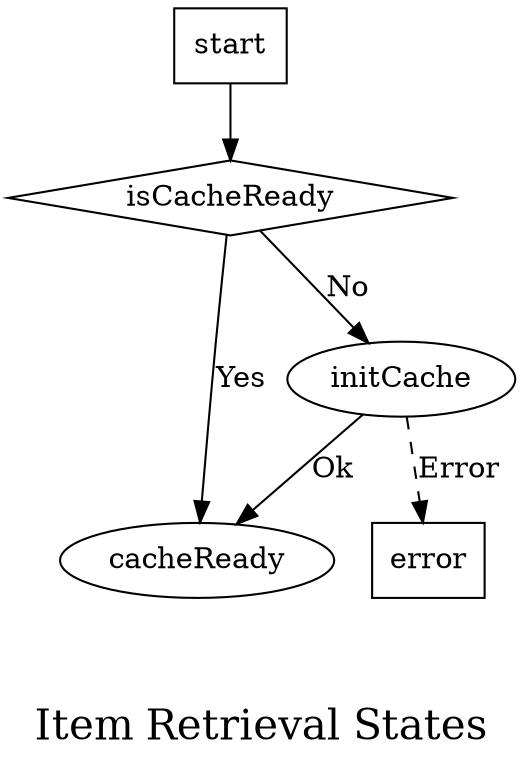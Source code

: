 /*
 * This is a GraphViz diagram
 */

digraph states {
	label="\n\nItem Retrieval States"
	fontsize=20;

	node [shape=box]; start; error;
	node [shape=diamond]; isCacheReady;
	node [shape=ellipse]; cacheReady; initCache;

	/*
	 * Is the local object cache ready for use?
	 */
	start -> isCacheReady;
	isCacheReady -> initCache [label="No"];
	isCacheReady -> cacheReady [label="Yes"];
	initCache -> cacheReady [label="Ok"];
	initCache -> error [label="Error",style=dashed];

	/*
	 * Retrieve EDGAR primary index files
	 */


}